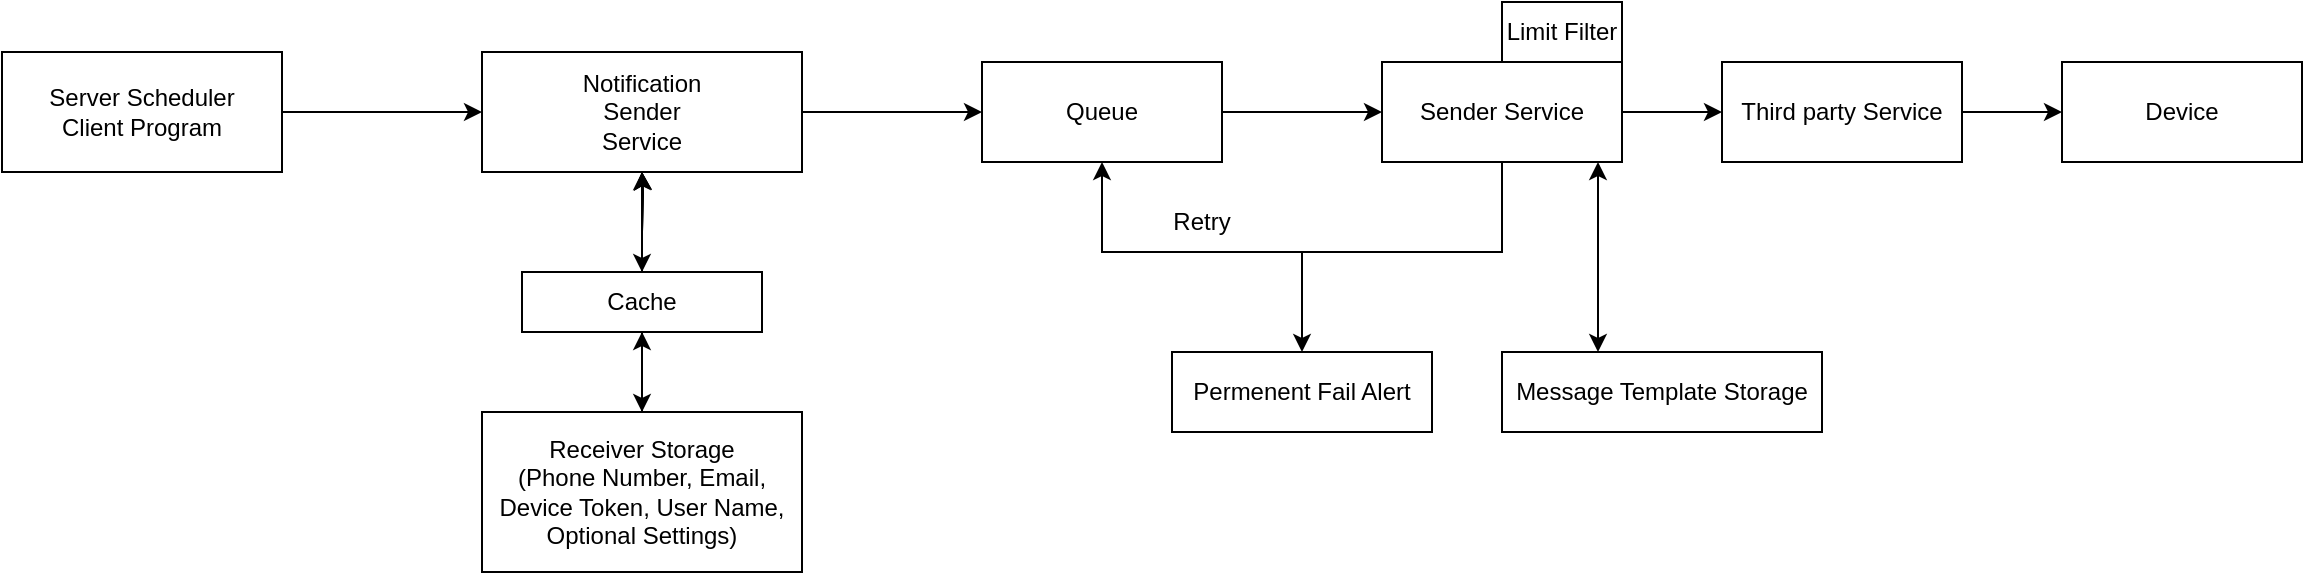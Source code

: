 <mxfile version="17.1.2" type="github">
  <diagram id="J-oDhAV4C-Gi31jvmLeF" name="Page-1">
    <mxGraphModel dx="2272" dy="802" grid="1" gridSize="10" guides="1" tooltips="1" connect="1" arrows="1" fold="1" page="1" pageScale="1" pageWidth="850" pageHeight="1100" math="0" shadow="0">
      <root>
        <mxCell id="0" />
        <mxCell id="1" parent="0" visible="0" />
        <mxCell id="dhqLhPwibfby9wbOGaLT-7" style="edgeStyle=orthogonalEdgeStyle;rounded=0;orthogonalLoop=1;jettySize=auto;html=1;" edge="1" parent="1" source="PvbY62O2NmOLSWFA-3aL-2" target="PvbY62O2NmOLSWFA-3aL-30">
          <mxGeometry relative="1" as="geometry" />
        </mxCell>
        <mxCell id="PvbY62O2NmOLSWFA-3aL-2" value="Notification&lt;br&gt;Sender&lt;br&gt;Service" style="rounded=0;whiteSpace=wrap;html=1;" parent="1" vertex="1">
          <mxGeometry x="130" y="320" width="160" height="60" as="geometry" />
        </mxCell>
        <mxCell id="PvbY62O2NmOLSWFA-3aL-4" value="iPhone" style="rounded=0;whiteSpace=wrap;html=1;" parent="1" vertex="1">
          <mxGeometry x="960" y="200" width="120" height="50" as="geometry" />
        </mxCell>
        <mxCell id="PvbY62O2NmOLSWFA-3aL-5" value="Android" style="rounded=0;whiteSpace=wrap;html=1;" parent="1" vertex="1">
          <mxGeometry x="960" y="280" width="120" height="50" as="geometry" />
        </mxCell>
        <mxCell id="PvbY62O2NmOLSWFA-3aL-6" value="SMS Devide" style="rounded=0;whiteSpace=wrap;html=1;" parent="1" vertex="1">
          <mxGeometry x="960" y="360" width="120" height="50" as="geometry" />
        </mxCell>
        <mxCell id="PvbY62O2NmOLSWFA-3aL-7" value="Email Device" style="rounded=0;whiteSpace=wrap;html=1;" parent="1" vertex="1">
          <mxGeometry x="960" y="440" width="120" height="50" as="geometry" />
        </mxCell>
        <mxCell id="PvbY62O2NmOLSWFA-3aL-8" value="APNS" style="rounded=0;whiteSpace=wrap;html=1;" parent="1" vertex="1">
          <mxGeometry x="760" y="200" width="120" height="50" as="geometry" />
        </mxCell>
        <mxCell id="PvbY62O2NmOLSWFA-3aL-9" value="FMS" style="rounded=0;whiteSpace=wrap;html=1;" parent="1" vertex="1">
          <mxGeometry x="760" y="280" width="120" height="50" as="geometry" />
        </mxCell>
        <mxCell id="PvbY62O2NmOLSWFA-3aL-10" value="Email Service" style="rounded=0;whiteSpace=wrap;html=1;" parent="1" vertex="1">
          <mxGeometry x="760" y="440" width="120" height="50" as="geometry" />
        </mxCell>
        <mxCell id="PvbY62O2NmOLSWFA-3aL-11" value="SMS Service" style="rounded=0;whiteSpace=wrap;html=1;" parent="1" vertex="1">
          <mxGeometry x="760" y="360" width="120" height="50" as="geometry" />
        </mxCell>
        <mxCell id="PvbY62O2NmOLSWFA-3aL-12" value="" style="endArrow=classic;html=1;rounded=0;" parent="1" source="PvbY62O2NmOLSWFA-3aL-8" target="PvbY62O2NmOLSWFA-3aL-4" edge="1">
          <mxGeometry width="50" height="50" relative="1" as="geometry">
            <mxPoint x="490" y="410" as="sourcePoint" />
            <mxPoint x="540" y="360" as="targetPoint" />
          </mxGeometry>
        </mxCell>
        <mxCell id="PvbY62O2NmOLSWFA-3aL-13" value="" style="endArrow=classic;html=1;rounded=0;" parent="1" source="PvbY62O2NmOLSWFA-3aL-9" target="PvbY62O2NmOLSWFA-3aL-5" edge="1">
          <mxGeometry width="50" height="50" relative="1" as="geometry">
            <mxPoint x="890" y="235" as="sourcePoint" />
            <mxPoint x="970" y="235" as="targetPoint" />
          </mxGeometry>
        </mxCell>
        <mxCell id="PvbY62O2NmOLSWFA-3aL-14" value="" style="endArrow=classic;html=1;rounded=0;" parent="1" source="PvbY62O2NmOLSWFA-3aL-11" target="PvbY62O2NmOLSWFA-3aL-6" edge="1">
          <mxGeometry width="50" height="50" relative="1" as="geometry">
            <mxPoint x="890" y="315" as="sourcePoint" />
            <mxPoint x="970" y="315" as="targetPoint" />
          </mxGeometry>
        </mxCell>
        <mxCell id="PvbY62O2NmOLSWFA-3aL-15" value="" style="endArrow=classic;html=1;rounded=0;" parent="1" source="PvbY62O2NmOLSWFA-3aL-10" target="PvbY62O2NmOLSWFA-3aL-7" edge="1">
          <mxGeometry width="50" height="50" relative="1" as="geometry">
            <mxPoint x="890" y="395" as="sourcePoint" />
            <mxPoint x="970" y="395" as="targetPoint" />
          </mxGeometry>
        </mxCell>
        <mxCell id="PvbY62O2NmOLSWFA-3aL-41" value="" style="edgeStyle=orthogonalEdgeStyle;rounded=0;orthogonalLoop=1;jettySize=auto;html=1;" parent="1" source="PvbY62O2NmOLSWFA-3aL-17" target="PvbY62O2NmOLSWFA-3aL-37" edge="1">
          <mxGeometry relative="1" as="geometry" />
        </mxCell>
        <mxCell id="PvbY62O2NmOLSWFA-3aL-17" value="Queue" style="rounded=0;whiteSpace=wrap;html=1;" parent="1" vertex="1">
          <mxGeometry x="440" y="200" width="120" height="50" as="geometry" />
        </mxCell>
        <mxCell id="PvbY62O2NmOLSWFA-3aL-18" value="Queue" style="rounded=0;whiteSpace=wrap;html=1;" parent="1" vertex="1">
          <mxGeometry x="440" y="280" width="120" height="50" as="geometry" />
        </mxCell>
        <mxCell id="PvbY62O2NmOLSWFA-3aL-19" value="Queue" style="rounded=0;whiteSpace=wrap;html=1;" parent="1" vertex="1">
          <mxGeometry x="440" y="360" width="120" height="50" as="geometry" />
        </mxCell>
        <mxCell id="PvbY62O2NmOLSWFA-3aL-20" value="Queue" style="rounded=0;whiteSpace=wrap;html=1;" parent="1" vertex="1">
          <mxGeometry x="440" y="440" width="120" height="50" as="geometry" />
        </mxCell>
        <mxCell id="PvbY62O2NmOLSWFA-3aL-21" value="" style="endArrow=classic;html=1;rounded=0;" parent="1" source="PvbY62O2NmOLSWFA-3aL-2" target="PvbY62O2NmOLSWFA-3aL-17" edge="1">
          <mxGeometry width="50" height="50" relative="1" as="geometry">
            <mxPoint x="400" y="410" as="sourcePoint" />
            <mxPoint x="450" y="360" as="targetPoint" />
          </mxGeometry>
        </mxCell>
        <mxCell id="PvbY62O2NmOLSWFA-3aL-22" value="" style="endArrow=classic;html=1;rounded=0;" parent="1" source="PvbY62O2NmOLSWFA-3aL-2" target="PvbY62O2NmOLSWFA-3aL-18" edge="1">
          <mxGeometry width="50" height="50" relative="1" as="geometry">
            <mxPoint x="330" y="306.25" as="sourcePoint" />
            <mxPoint x="450" y="258.75" as="targetPoint" />
          </mxGeometry>
        </mxCell>
        <mxCell id="PvbY62O2NmOLSWFA-3aL-23" value="" style="endArrow=classic;html=1;rounded=0;" parent="1" source="PvbY62O2NmOLSWFA-3aL-2" target="PvbY62O2NmOLSWFA-3aL-19" edge="1">
          <mxGeometry width="50" height="50" relative="1" as="geometry">
            <mxPoint x="330" y="326.25" as="sourcePoint" />
            <mxPoint x="450" y="318.75" as="targetPoint" />
          </mxGeometry>
        </mxCell>
        <mxCell id="PvbY62O2NmOLSWFA-3aL-24" value="" style="endArrow=classic;html=1;rounded=0;" parent="1" source="PvbY62O2NmOLSWFA-3aL-2" target="PvbY62O2NmOLSWFA-3aL-20" edge="1">
          <mxGeometry width="50" height="50" relative="1" as="geometry">
            <mxPoint x="330" y="346.25" as="sourcePoint" />
            <mxPoint x="450" y="378.75" as="targetPoint" />
          </mxGeometry>
        </mxCell>
        <mxCell id="PvbY62O2NmOLSWFA-3aL-25" value="" style="endArrow=classic;html=1;rounded=0;" parent="1" source="PvbY62O2NmOLSWFA-3aL-20" target="PvbY62O2NmOLSWFA-3aL-40" edge="1">
          <mxGeometry width="50" height="50" relative="1" as="geometry">
            <mxPoint x="319.655" y="360" as="sourcePoint" />
            <mxPoint x="468.621" y="450" as="targetPoint" />
          </mxGeometry>
        </mxCell>
        <mxCell id="PvbY62O2NmOLSWFA-3aL-26" value="" style="endArrow=classic;html=1;rounded=0;" parent="1" source="PvbY62O2NmOLSWFA-3aL-19" target="PvbY62O2NmOLSWFA-3aL-39" edge="1">
          <mxGeometry width="50" height="50" relative="1" as="geometry">
            <mxPoint x="570" y="475" as="sourcePoint" />
            <mxPoint x="680" y="475" as="targetPoint" />
          </mxGeometry>
        </mxCell>
        <mxCell id="PvbY62O2NmOLSWFA-3aL-27" value="" style="endArrow=classic;html=1;rounded=0;" parent="1" source="PvbY62O2NmOLSWFA-3aL-18" target="PvbY62O2NmOLSWFA-3aL-38" edge="1">
          <mxGeometry width="50" height="50" relative="1" as="geometry">
            <mxPoint x="570" y="395" as="sourcePoint" />
            <mxPoint x="680" y="395" as="targetPoint" />
          </mxGeometry>
        </mxCell>
        <mxCell id="PvbY62O2NmOLSWFA-3aL-28" value="" style="endArrow=classic;html=1;rounded=0;" parent="1" source="PvbY62O2NmOLSWFA-3aL-17" target="PvbY62O2NmOLSWFA-3aL-8" edge="1">
          <mxGeometry width="50" height="50" relative="1" as="geometry">
            <mxPoint x="570" y="315" as="sourcePoint" />
            <mxPoint x="680" y="315" as="targetPoint" />
          </mxGeometry>
        </mxCell>
        <mxCell id="PvbY62O2NmOLSWFA-3aL-29" value="Message Template Storage" style="rounded=0;whiteSpace=wrap;html=1;" parent="1" vertex="1">
          <mxGeometry x="130" y="560" width="160" height="60" as="geometry" />
        </mxCell>
        <mxCell id="dhqLhPwibfby9wbOGaLT-8" style="edgeStyle=orthogonalEdgeStyle;rounded=0;orthogonalLoop=1;jettySize=auto;html=1;" edge="1" parent="1" source="PvbY62O2NmOLSWFA-3aL-30" target="PvbY62O2NmOLSWFA-3aL-2">
          <mxGeometry relative="1" as="geometry" />
        </mxCell>
        <mxCell id="PvbY62O2NmOLSWFA-3aL-30" value="Receiver Storage&lt;br&gt;(Phone Number, Email, Device Token, User Name)" style="rounded=0;whiteSpace=wrap;html=1;" parent="1" vertex="1">
          <mxGeometry x="130" y="500" width="160" height="60" as="geometry" />
        </mxCell>
        <mxCell id="PvbY62O2NmOLSWFA-3aL-31" value="Server Scheduler&lt;br&gt;Client Program" style="whiteSpace=wrap;html=1;" parent="1" vertex="1">
          <mxGeometry x="-110" y="320" width="140" height="60" as="geometry" />
        </mxCell>
        <mxCell id="PvbY62O2NmOLSWFA-3aL-36" value="" style="endArrow=classic;html=1;rounded=0;" parent="1" source="PvbY62O2NmOLSWFA-3aL-31" target="PvbY62O2NmOLSWFA-3aL-2" edge="1">
          <mxGeometry width="50" height="50" relative="1" as="geometry">
            <mxPoint x="90" y="350" as="sourcePoint" />
            <mxPoint x="-20" y="360" as="targetPoint" />
          </mxGeometry>
        </mxCell>
        <mxCell id="PvbY62O2NmOLSWFA-3aL-37" value="Sender Service" style="rounded=0;whiteSpace=wrap;html=1;" parent="1" vertex="1">
          <mxGeometry x="590" y="200" width="120" height="50" as="geometry" />
        </mxCell>
        <mxCell id="PvbY62O2NmOLSWFA-3aL-42" value="" style="edgeStyle=orthogonalEdgeStyle;rounded=0;orthogonalLoop=1;jettySize=auto;html=1;" parent="1" source="PvbY62O2NmOLSWFA-3aL-38" target="PvbY62O2NmOLSWFA-3aL-9" edge="1">
          <mxGeometry relative="1" as="geometry" />
        </mxCell>
        <mxCell id="PvbY62O2NmOLSWFA-3aL-38" value="Sender Service" style="rounded=0;whiteSpace=wrap;html=1;" parent="1" vertex="1">
          <mxGeometry x="590" y="280" width="120" height="50" as="geometry" />
        </mxCell>
        <mxCell id="PvbY62O2NmOLSWFA-3aL-43" value="" style="edgeStyle=orthogonalEdgeStyle;rounded=0;orthogonalLoop=1;jettySize=auto;html=1;" parent="1" source="PvbY62O2NmOLSWFA-3aL-39" target="PvbY62O2NmOLSWFA-3aL-11" edge="1">
          <mxGeometry relative="1" as="geometry" />
        </mxCell>
        <mxCell id="PvbY62O2NmOLSWFA-3aL-39" value="Sender Service" style="rounded=0;whiteSpace=wrap;html=1;" parent="1" vertex="1">
          <mxGeometry x="590" y="360" width="120" height="50" as="geometry" />
        </mxCell>
        <mxCell id="PvbY62O2NmOLSWFA-3aL-44" value="" style="edgeStyle=orthogonalEdgeStyle;rounded=0;orthogonalLoop=1;jettySize=auto;html=1;" parent="1" source="PvbY62O2NmOLSWFA-3aL-40" target="PvbY62O2NmOLSWFA-3aL-10" edge="1">
          <mxGeometry relative="1" as="geometry" />
        </mxCell>
        <mxCell id="PvbY62O2NmOLSWFA-3aL-40" value="Sender Service" style="rounded=0;whiteSpace=wrap;html=1;" parent="1" vertex="1">
          <mxGeometry x="590" y="440" width="120" height="50" as="geometry" />
        </mxCell>
        <mxCell id="PvbY62O2NmOLSWFA-3aL-45" value="" style="endArrow=classic;html=1;rounded=0;entryX=0.567;entryY=1.04;entryDx=0;entryDy=0;entryPerimeter=0;" parent="1" source="PvbY62O2NmOLSWFA-3aL-40" target="PvbY62O2NmOLSWFA-3aL-20" edge="1">
          <mxGeometry width="50" height="50" relative="1" as="geometry">
            <mxPoint x="570" y="475" as="sourcePoint" />
            <mxPoint x="600" y="475" as="targetPoint" />
            <Array as="points">
              <mxPoint x="650" y="540" />
              <mxPoint x="508" y="540" />
            </Array>
          </mxGeometry>
        </mxCell>
        <mxCell id="PvbY62O2NmOLSWFA-3aL-46" value="Permenent Fail Alert" style="rounded=0;whiteSpace=wrap;html=1;" parent="1" vertex="1">
          <mxGeometry x="760" y="570" width="120" height="60" as="geometry" />
        </mxCell>
        <mxCell id="PvbY62O2NmOLSWFA-3aL-49" value="" style="endArrow=classic;html=1;rounded=0;" parent="1" source="PvbY62O2NmOLSWFA-3aL-40" target="PvbY62O2NmOLSWFA-3aL-46" edge="1">
          <mxGeometry width="50" height="50" relative="1" as="geometry">
            <mxPoint x="400" y="390" as="sourcePoint" />
            <mxPoint x="450" y="340" as="targetPoint" />
          </mxGeometry>
        </mxCell>
        <mxCell id="dhqLhPwibfby9wbOGaLT-1" value="Untitled Layer" parent="0" />
        <mxCell id="dhqLhPwibfby9wbOGaLT-98" style="edgeStyle=orthogonalEdgeStyle;rounded=0;orthogonalLoop=1;jettySize=auto;html=1;entryX=0.5;entryY=0;entryDx=0;entryDy=0;" edge="1" parent="dhqLhPwibfby9wbOGaLT-1" source="dhqLhPwibfby9wbOGaLT-52" target="dhqLhPwibfby9wbOGaLT-93">
          <mxGeometry relative="1" as="geometry" />
        </mxCell>
        <mxCell id="dhqLhPwibfby9wbOGaLT-52" value="Notification&lt;br&gt;Sender&lt;br&gt;Service" style="rounded=0;whiteSpace=wrap;html=1;" vertex="1" parent="dhqLhPwibfby9wbOGaLT-1">
          <mxGeometry x="130" y="320" width="160" height="60" as="geometry" />
        </mxCell>
        <mxCell id="dhqLhPwibfby9wbOGaLT-53" value="Device" style="rounded=0;whiteSpace=wrap;html=1;" vertex="1" parent="dhqLhPwibfby9wbOGaLT-1">
          <mxGeometry x="920" y="325" width="120" height="50" as="geometry" />
        </mxCell>
        <mxCell id="dhqLhPwibfby9wbOGaLT-57" value="Third party Service" style="rounded=0;whiteSpace=wrap;html=1;" vertex="1" parent="dhqLhPwibfby9wbOGaLT-1">
          <mxGeometry x="750" y="325" width="120" height="50" as="geometry" />
        </mxCell>
        <mxCell id="dhqLhPwibfby9wbOGaLT-61" value="" style="endArrow=classic;html=1;rounded=0;" edge="1" parent="dhqLhPwibfby9wbOGaLT-1" source="dhqLhPwibfby9wbOGaLT-57" target="dhqLhPwibfby9wbOGaLT-53">
          <mxGeometry width="50" height="50" relative="1" as="geometry">
            <mxPoint x="490" y="410" as="sourcePoint" />
            <mxPoint x="540" y="360" as="targetPoint" />
          </mxGeometry>
        </mxCell>
        <mxCell id="dhqLhPwibfby9wbOGaLT-65" value="" style="edgeStyle=orthogonalEdgeStyle;rounded=0;orthogonalLoop=1;jettySize=auto;html=1;" edge="1" parent="dhqLhPwibfby9wbOGaLT-1" source="dhqLhPwibfby9wbOGaLT-66" target="dhqLhPwibfby9wbOGaLT-83">
          <mxGeometry relative="1" as="geometry">
            <mxPoint x="580" y="350" as="targetPoint" />
          </mxGeometry>
        </mxCell>
        <mxCell id="dhqLhPwibfby9wbOGaLT-66" value="Queue" style="rounded=0;whiteSpace=wrap;html=1;" vertex="1" parent="dhqLhPwibfby9wbOGaLT-1">
          <mxGeometry x="380" y="325" width="120" height="50" as="geometry" />
        </mxCell>
        <mxCell id="dhqLhPwibfby9wbOGaLT-70" value="" style="endArrow=classic;html=1;rounded=0;" edge="1" parent="dhqLhPwibfby9wbOGaLT-1" source="dhqLhPwibfby9wbOGaLT-52" target="dhqLhPwibfby9wbOGaLT-66">
          <mxGeometry width="50" height="50" relative="1" as="geometry">
            <mxPoint x="400" y="410" as="sourcePoint" />
            <mxPoint x="400" y="350" as="targetPoint" />
          </mxGeometry>
        </mxCell>
        <mxCell id="dhqLhPwibfby9wbOGaLT-78" value="Message Template Storage" style="rounded=0;whiteSpace=wrap;html=1;" vertex="1" parent="dhqLhPwibfby9wbOGaLT-1">
          <mxGeometry x="640" y="470" width="160" height="40" as="geometry" />
        </mxCell>
        <mxCell id="dhqLhPwibfby9wbOGaLT-79" style="edgeStyle=orthogonalEdgeStyle;rounded=0;orthogonalLoop=1;jettySize=auto;html=1;" edge="1" parent="dhqLhPwibfby9wbOGaLT-1" target="dhqLhPwibfby9wbOGaLT-52">
          <mxGeometry relative="1" as="geometry">
            <mxPoint x="210" y="410" as="sourcePoint" />
          </mxGeometry>
        </mxCell>
        <mxCell id="dhqLhPwibfby9wbOGaLT-99" style="edgeStyle=orthogonalEdgeStyle;rounded=0;orthogonalLoop=1;jettySize=auto;html=1;entryX=0.5;entryY=1;entryDx=0;entryDy=0;" edge="1" parent="dhqLhPwibfby9wbOGaLT-1" source="dhqLhPwibfby9wbOGaLT-80" target="dhqLhPwibfby9wbOGaLT-93">
          <mxGeometry relative="1" as="geometry" />
        </mxCell>
        <mxCell id="dhqLhPwibfby9wbOGaLT-80" value="Receiver Storage&lt;br&gt;(Phone Number, Email, Device Token, User Name, Optional Settings)" style="rounded=0;whiteSpace=wrap;html=1;" vertex="1" parent="dhqLhPwibfby9wbOGaLT-1">
          <mxGeometry x="130" y="500" width="160" height="80" as="geometry" />
        </mxCell>
        <mxCell id="dhqLhPwibfby9wbOGaLT-81" value="Server Scheduler&lt;br&gt;Client Program" style="whiteSpace=wrap;html=1;" vertex="1" parent="dhqLhPwibfby9wbOGaLT-1">
          <mxGeometry x="-110" y="320" width="140" height="60" as="geometry" />
        </mxCell>
        <mxCell id="dhqLhPwibfby9wbOGaLT-82" value="" style="endArrow=classic;html=1;rounded=0;" edge="1" parent="dhqLhPwibfby9wbOGaLT-1" source="dhqLhPwibfby9wbOGaLT-81" target="dhqLhPwibfby9wbOGaLT-52">
          <mxGeometry width="50" height="50" relative="1" as="geometry">
            <mxPoint x="90" y="350" as="sourcePoint" />
            <mxPoint x="-20" y="360" as="targetPoint" />
          </mxGeometry>
        </mxCell>
        <mxCell id="dhqLhPwibfby9wbOGaLT-102" style="edgeStyle=orthogonalEdgeStyle;rounded=0;orthogonalLoop=1;jettySize=auto;html=1;" edge="1" parent="dhqLhPwibfby9wbOGaLT-1" source="dhqLhPwibfby9wbOGaLT-83" target="dhqLhPwibfby9wbOGaLT-57">
          <mxGeometry relative="1" as="geometry" />
        </mxCell>
        <mxCell id="dhqLhPwibfby9wbOGaLT-83" value="Sender Service" style="rounded=0;whiteSpace=wrap;html=1;" vertex="1" parent="dhqLhPwibfby9wbOGaLT-1">
          <mxGeometry x="580" y="325" width="120" height="50" as="geometry" />
        </mxCell>
        <mxCell id="dhqLhPwibfby9wbOGaLT-90" value="" style="endArrow=classic;html=1;rounded=0;" edge="1" parent="dhqLhPwibfby9wbOGaLT-1" source="dhqLhPwibfby9wbOGaLT-83" target="dhqLhPwibfby9wbOGaLT-66">
          <mxGeometry width="50" height="50" relative="1" as="geometry">
            <mxPoint x="602" y="410" as="sourcePoint" />
            <mxPoint x="460.04" y="412" as="targetPoint" />
            <Array as="points">
              <mxPoint x="640" y="420" />
              <mxPoint x="440" y="420" />
            </Array>
          </mxGeometry>
        </mxCell>
        <mxCell id="dhqLhPwibfby9wbOGaLT-91" value="Permenent Fail Alert" style="rounded=0;whiteSpace=wrap;html=1;" vertex="1" parent="dhqLhPwibfby9wbOGaLT-1">
          <mxGeometry x="475" y="470" width="130" height="40" as="geometry" />
        </mxCell>
        <mxCell id="dhqLhPwibfby9wbOGaLT-92" value="" style="endArrow=classic;html=1;rounded=0;" edge="1" parent="dhqLhPwibfby9wbOGaLT-1">
          <mxGeometry width="50" height="50" relative="1" as="geometry">
            <mxPoint x="540" y="420" as="sourcePoint" />
            <mxPoint x="540" y="470" as="targetPoint" />
          </mxGeometry>
        </mxCell>
        <mxCell id="dhqLhPwibfby9wbOGaLT-94" value="" style="edgeStyle=orthogonalEdgeStyle;rounded=0;orthogonalLoop=1;jettySize=auto;html=1;" edge="1" parent="dhqLhPwibfby9wbOGaLT-1" target="dhqLhPwibfby9wbOGaLT-52">
          <mxGeometry relative="1" as="geometry">
            <mxPoint x="210" y="410" as="sourcePoint" />
          </mxGeometry>
        </mxCell>
        <mxCell id="dhqLhPwibfby9wbOGaLT-97" value="" style="edgeStyle=orthogonalEdgeStyle;rounded=0;orthogonalLoop=1;jettySize=auto;html=1;" edge="1" parent="dhqLhPwibfby9wbOGaLT-1" source="dhqLhPwibfby9wbOGaLT-93" target="dhqLhPwibfby9wbOGaLT-52">
          <mxGeometry relative="1" as="geometry" />
        </mxCell>
        <mxCell id="dhqLhPwibfby9wbOGaLT-100" style="edgeStyle=orthogonalEdgeStyle;rounded=0;orthogonalLoop=1;jettySize=auto;html=1;entryX=0.5;entryY=0;entryDx=0;entryDy=0;" edge="1" parent="dhqLhPwibfby9wbOGaLT-1" source="dhqLhPwibfby9wbOGaLT-93" target="dhqLhPwibfby9wbOGaLT-80">
          <mxGeometry relative="1" as="geometry" />
        </mxCell>
        <mxCell id="dhqLhPwibfby9wbOGaLT-93" value="Cache" style="rounded=0;whiteSpace=wrap;html=1;" vertex="1" parent="dhqLhPwibfby9wbOGaLT-1">
          <mxGeometry x="150" y="430" width="120" height="30" as="geometry" />
        </mxCell>
        <mxCell id="dhqLhPwibfby9wbOGaLT-103" value="Retry" style="text;html=1;strokeColor=none;fillColor=none;align=center;verticalAlign=middle;whiteSpace=wrap;rounded=0;" vertex="1" parent="dhqLhPwibfby9wbOGaLT-1">
          <mxGeometry x="460" y="390" width="60" height="30" as="geometry" />
        </mxCell>
        <mxCell id="dhqLhPwibfby9wbOGaLT-105" value="" style="endArrow=classic;startArrow=classic;html=1;rounded=0;entryX=0.9;entryY=1;entryDx=0;entryDy=0;entryPerimeter=0;" edge="1" parent="dhqLhPwibfby9wbOGaLT-1" target="dhqLhPwibfby9wbOGaLT-83">
          <mxGeometry width="50" height="50" relative="1" as="geometry">
            <mxPoint x="688" y="470" as="sourcePoint" />
            <mxPoint x="560" y="390" as="targetPoint" />
          </mxGeometry>
        </mxCell>
        <mxCell id="dhqLhPwibfby9wbOGaLT-107" value="Limit Filter" style="rounded=0;whiteSpace=wrap;html=1;" vertex="1" parent="dhqLhPwibfby9wbOGaLT-1">
          <mxGeometry x="640" y="295" width="60" height="30" as="geometry" />
        </mxCell>
      </root>
    </mxGraphModel>
  </diagram>
</mxfile>
